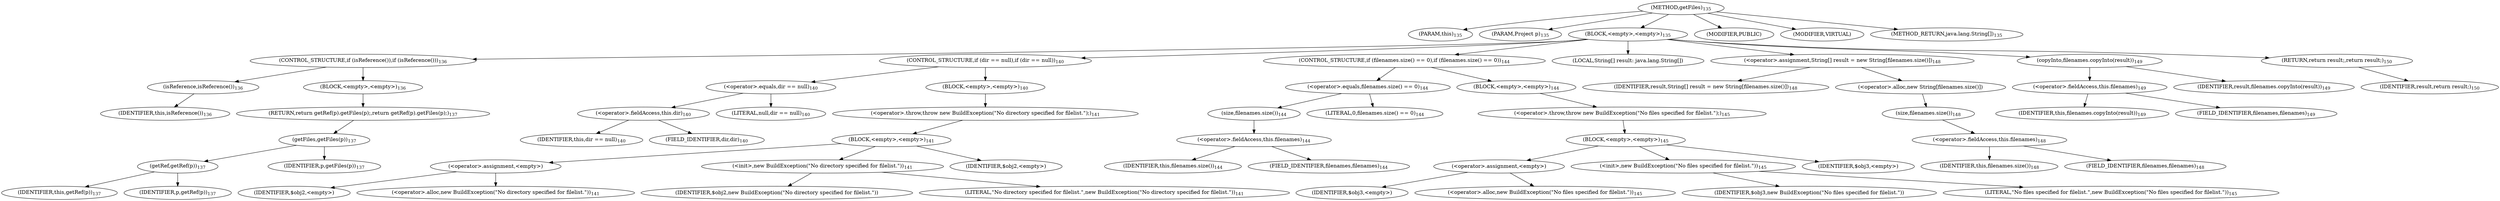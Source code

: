 digraph "getFiles" {  
"184" [label = <(METHOD,getFiles)<SUB>135</SUB>> ]
"25" [label = <(PARAM,this)<SUB>135</SUB>> ]
"185" [label = <(PARAM,Project p)<SUB>135</SUB>> ]
"186" [label = <(BLOCK,&lt;empty&gt;,&lt;empty&gt;)<SUB>135</SUB>> ]
"187" [label = <(CONTROL_STRUCTURE,if (isReference()),if (isReference()))<SUB>136</SUB>> ]
"188" [label = <(isReference,isReference())<SUB>136</SUB>> ]
"24" [label = <(IDENTIFIER,this,isReference())<SUB>136</SUB>> ]
"189" [label = <(BLOCK,&lt;empty&gt;,&lt;empty&gt;)<SUB>136</SUB>> ]
"190" [label = <(RETURN,return getRef(p).getFiles(p);,return getRef(p).getFiles(p);)<SUB>137</SUB>> ]
"191" [label = <(getFiles,getFiles(p))<SUB>137</SUB>> ]
"192" [label = <(getRef,getRef(p))<SUB>137</SUB>> ]
"26" [label = <(IDENTIFIER,this,getRef(p))<SUB>137</SUB>> ]
"193" [label = <(IDENTIFIER,p,getRef(p))<SUB>137</SUB>> ]
"194" [label = <(IDENTIFIER,p,getFiles(p))<SUB>137</SUB>> ]
"195" [label = <(CONTROL_STRUCTURE,if (dir == null),if (dir == null))<SUB>140</SUB>> ]
"196" [label = <(&lt;operator&gt;.equals,dir == null)<SUB>140</SUB>> ]
"197" [label = <(&lt;operator&gt;.fieldAccess,this.dir)<SUB>140</SUB>> ]
"198" [label = <(IDENTIFIER,this,dir == null)<SUB>140</SUB>> ]
"199" [label = <(FIELD_IDENTIFIER,dir,dir)<SUB>140</SUB>> ]
"200" [label = <(LITERAL,null,dir == null)<SUB>140</SUB>> ]
"201" [label = <(BLOCK,&lt;empty&gt;,&lt;empty&gt;)<SUB>140</SUB>> ]
"202" [label = <(&lt;operator&gt;.throw,throw new BuildException(&quot;No directory specified for filelist.&quot;);)<SUB>141</SUB>> ]
"203" [label = <(BLOCK,&lt;empty&gt;,&lt;empty&gt;)<SUB>141</SUB>> ]
"204" [label = <(&lt;operator&gt;.assignment,&lt;empty&gt;)> ]
"205" [label = <(IDENTIFIER,$obj2,&lt;empty&gt;)> ]
"206" [label = <(&lt;operator&gt;.alloc,new BuildException(&quot;No directory specified for filelist.&quot;))<SUB>141</SUB>> ]
"207" [label = <(&lt;init&gt;,new BuildException(&quot;No directory specified for filelist.&quot;))<SUB>141</SUB>> ]
"208" [label = <(IDENTIFIER,$obj2,new BuildException(&quot;No directory specified for filelist.&quot;))> ]
"209" [label = <(LITERAL,&quot;No directory specified for filelist.&quot;,new BuildException(&quot;No directory specified for filelist.&quot;))<SUB>141</SUB>> ]
"210" [label = <(IDENTIFIER,$obj2,&lt;empty&gt;)> ]
"211" [label = <(CONTROL_STRUCTURE,if (filenames.size() == 0),if (filenames.size() == 0))<SUB>144</SUB>> ]
"212" [label = <(&lt;operator&gt;.equals,filenames.size() == 0)<SUB>144</SUB>> ]
"213" [label = <(size,filenames.size())<SUB>144</SUB>> ]
"214" [label = <(&lt;operator&gt;.fieldAccess,this.filenames)<SUB>144</SUB>> ]
"215" [label = <(IDENTIFIER,this,filenames.size())<SUB>144</SUB>> ]
"216" [label = <(FIELD_IDENTIFIER,filenames,filenames)<SUB>144</SUB>> ]
"217" [label = <(LITERAL,0,filenames.size() == 0)<SUB>144</SUB>> ]
"218" [label = <(BLOCK,&lt;empty&gt;,&lt;empty&gt;)<SUB>144</SUB>> ]
"219" [label = <(&lt;operator&gt;.throw,throw new BuildException(&quot;No files specified for filelist.&quot;);)<SUB>145</SUB>> ]
"220" [label = <(BLOCK,&lt;empty&gt;,&lt;empty&gt;)<SUB>145</SUB>> ]
"221" [label = <(&lt;operator&gt;.assignment,&lt;empty&gt;)> ]
"222" [label = <(IDENTIFIER,$obj3,&lt;empty&gt;)> ]
"223" [label = <(&lt;operator&gt;.alloc,new BuildException(&quot;No files specified for filelist.&quot;))<SUB>145</SUB>> ]
"224" [label = <(&lt;init&gt;,new BuildException(&quot;No files specified for filelist.&quot;))<SUB>145</SUB>> ]
"225" [label = <(IDENTIFIER,$obj3,new BuildException(&quot;No files specified for filelist.&quot;))> ]
"226" [label = <(LITERAL,&quot;No files specified for filelist.&quot;,new BuildException(&quot;No files specified for filelist.&quot;))<SUB>145</SUB>> ]
"227" [label = <(IDENTIFIER,$obj3,&lt;empty&gt;)> ]
"228" [label = <(LOCAL,String[] result: java.lang.String[])> ]
"229" [label = <(&lt;operator&gt;.assignment,String[] result = new String[filenames.size()])<SUB>148</SUB>> ]
"230" [label = <(IDENTIFIER,result,String[] result = new String[filenames.size()])<SUB>148</SUB>> ]
"231" [label = <(&lt;operator&gt;.alloc,new String[filenames.size()])> ]
"232" [label = <(size,filenames.size())<SUB>148</SUB>> ]
"233" [label = <(&lt;operator&gt;.fieldAccess,this.filenames)<SUB>148</SUB>> ]
"234" [label = <(IDENTIFIER,this,filenames.size())<SUB>148</SUB>> ]
"235" [label = <(FIELD_IDENTIFIER,filenames,filenames)<SUB>148</SUB>> ]
"236" [label = <(copyInto,filenames.copyInto(result))<SUB>149</SUB>> ]
"237" [label = <(&lt;operator&gt;.fieldAccess,this.filenames)<SUB>149</SUB>> ]
"238" [label = <(IDENTIFIER,this,filenames.copyInto(result))<SUB>149</SUB>> ]
"239" [label = <(FIELD_IDENTIFIER,filenames,filenames)<SUB>149</SUB>> ]
"240" [label = <(IDENTIFIER,result,filenames.copyInto(result))<SUB>149</SUB>> ]
"241" [label = <(RETURN,return result;,return result;)<SUB>150</SUB>> ]
"242" [label = <(IDENTIFIER,result,return result;)<SUB>150</SUB>> ]
"243" [label = <(MODIFIER,PUBLIC)> ]
"244" [label = <(MODIFIER,VIRTUAL)> ]
"245" [label = <(METHOD_RETURN,java.lang.String[])<SUB>135</SUB>> ]
  "184" -> "25" 
  "184" -> "185" 
  "184" -> "186" 
  "184" -> "243" 
  "184" -> "244" 
  "184" -> "245" 
  "186" -> "187" 
  "186" -> "195" 
  "186" -> "211" 
  "186" -> "228" 
  "186" -> "229" 
  "186" -> "236" 
  "186" -> "241" 
  "187" -> "188" 
  "187" -> "189" 
  "188" -> "24" 
  "189" -> "190" 
  "190" -> "191" 
  "191" -> "192" 
  "191" -> "194" 
  "192" -> "26" 
  "192" -> "193" 
  "195" -> "196" 
  "195" -> "201" 
  "196" -> "197" 
  "196" -> "200" 
  "197" -> "198" 
  "197" -> "199" 
  "201" -> "202" 
  "202" -> "203" 
  "203" -> "204" 
  "203" -> "207" 
  "203" -> "210" 
  "204" -> "205" 
  "204" -> "206" 
  "207" -> "208" 
  "207" -> "209" 
  "211" -> "212" 
  "211" -> "218" 
  "212" -> "213" 
  "212" -> "217" 
  "213" -> "214" 
  "214" -> "215" 
  "214" -> "216" 
  "218" -> "219" 
  "219" -> "220" 
  "220" -> "221" 
  "220" -> "224" 
  "220" -> "227" 
  "221" -> "222" 
  "221" -> "223" 
  "224" -> "225" 
  "224" -> "226" 
  "229" -> "230" 
  "229" -> "231" 
  "231" -> "232" 
  "232" -> "233" 
  "233" -> "234" 
  "233" -> "235" 
  "236" -> "237" 
  "236" -> "240" 
  "237" -> "238" 
  "237" -> "239" 
  "241" -> "242" 
}
